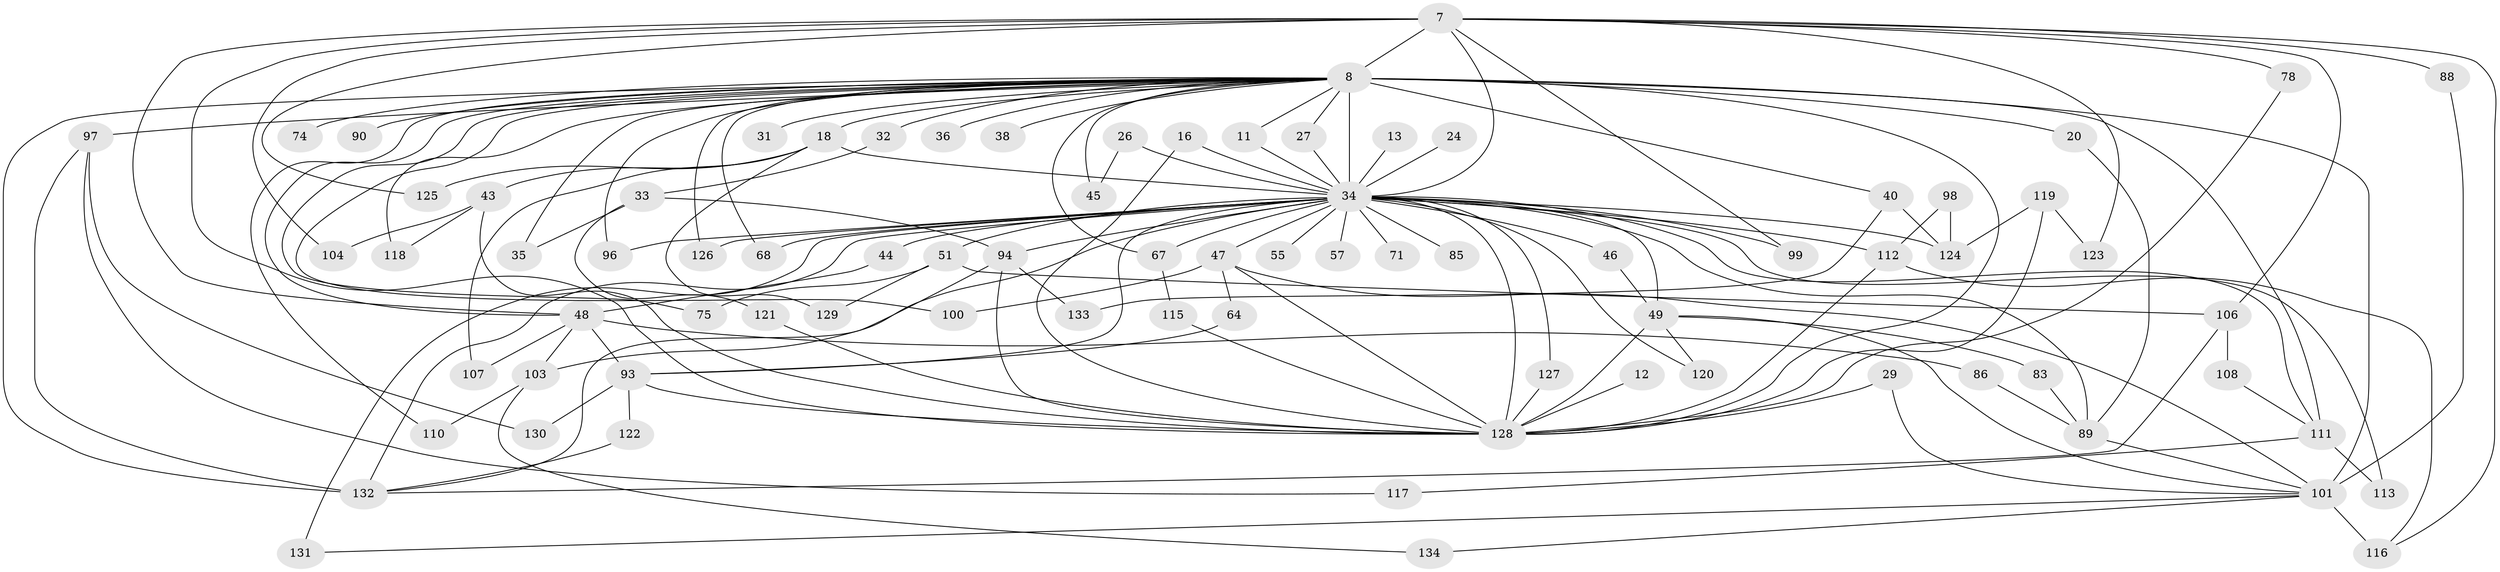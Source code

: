 // original degree distribution, {14: 0.014925373134328358, 17: 0.007462686567164179, 26: 0.007462686567164179, 35: 0.007462686567164179, 18: 0.007462686567164179, 19: 0.007462686567164179, 24: 0.007462686567164179, 37: 0.007462686567164179, 23: 0.007462686567164179, 2: 0.5149253731343284, 3: 0.208955223880597, 4: 0.08955223880597014, 6: 0.05223880597014925, 10: 0.007462686567164179, 5: 0.04477611940298507, 7: 0.007462686567164179}
// Generated by graph-tools (version 1.1) at 2025/48/03/04/25 21:48:00]
// undirected, 80 vertices, 147 edges
graph export_dot {
graph [start="1"]
  node [color=gray90,style=filled];
  7 [super="+1"];
  8 [super="+4+6"];
  11;
  12;
  13;
  16;
  18 [super="+15"];
  20;
  24;
  26;
  27;
  29;
  31;
  32;
  33;
  34 [super="+17+9+10"];
  35;
  36;
  38;
  40;
  43;
  44;
  45;
  46 [super="+25"];
  47;
  48 [super="+41"];
  49 [super="+21+28"];
  51;
  55;
  57;
  64;
  67 [super="+62+60"];
  68;
  71;
  74;
  75;
  78;
  83;
  85;
  86;
  88;
  89 [super="+80"];
  90;
  93 [super="+61+63"];
  94 [super="+76+92"];
  96 [super="+14"];
  97 [super="+58+95"];
  98;
  99;
  100;
  101 [super="+19+73"];
  103 [super="+59"];
  104;
  106;
  107 [super="+52"];
  108;
  110;
  111 [super="+102"];
  112 [super="+53"];
  113;
  115;
  116 [super="+109"];
  117;
  118;
  119;
  120 [super="+56"];
  121;
  122;
  123;
  124 [super="+66"];
  125;
  126;
  127;
  128 [super="+105+91"];
  129 [super="+65"];
  130;
  131 [super="+30"];
  132 [super="+114+87"];
  133;
  134;
  7 -- 8 [weight=6];
  7 -- 78;
  7 -- 104;
  7 -- 106;
  7 -- 125;
  7 -- 34 [weight=7];
  7 -- 99;
  7 -- 88;
  7 -- 123;
  7 -- 48;
  7 -- 128 [weight=4];
  7 -- 116;
  8 -- 18 [weight=2];
  8 -- 32 [weight=2];
  8 -- 35;
  8 -- 38 [weight=2];
  8 -- 40 [weight=2];
  8 -- 90 [weight=2];
  8 -- 96;
  8 -- 132 [weight=2];
  8 -- 11;
  8 -- 20 [weight=2];
  8 -- 27;
  8 -- 31 [weight=2];
  8 -- 45;
  8 -- 48 [weight=2];
  8 -- 68;
  8 -- 74 [weight=2];
  8 -- 75;
  8 -- 97 [weight=4];
  8 -- 100;
  8 -- 101 [weight=4];
  8 -- 110;
  8 -- 126;
  8 -- 36;
  8 -- 111 [weight=3];
  8 -- 118;
  8 -- 34 [weight=10];
  8 -- 67 [weight=2];
  8 -- 128 [weight=10];
  11 -- 34;
  12 -- 128;
  13 -- 34 [weight=2];
  16 -- 34;
  16 -- 128;
  18 -- 43;
  18 -- 107 [weight=2];
  18 -- 125;
  18 -- 129;
  18 -- 34;
  20 -- 89;
  24 -- 34 [weight=2];
  26 -- 45;
  26 -- 34 [weight=2];
  27 -- 34;
  29 -- 101;
  29 -- 128;
  32 -- 33;
  33 -- 35;
  33 -- 121;
  33 -- 94;
  34 -- 44;
  34 -- 131 [weight=2];
  34 -- 67 [weight=3];
  34 -- 71 [weight=2];
  34 -- 94 [weight=4];
  34 -- 46 [weight=2];
  34 -- 47 [weight=2];
  34 -- 111;
  34 -- 112 [weight=2];
  34 -- 124 [weight=2];
  34 -- 55 [weight=2];
  34 -- 120 [weight=2];
  34 -- 128 [weight=9];
  34 -- 68;
  34 -- 85 [weight=2];
  34 -- 99;
  34 -- 103 [weight=2];
  34 -- 49 [weight=2];
  34 -- 113;
  34 -- 51 [weight=2];
  34 -- 57 [weight=2];
  34 -- 126;
  34 -- 127;
  34 -- 93 [weight=2];
  34 -- 89;
  34 -- 132 [weight=2];
  34 -- 96;
  40 -- 133;
  40 -- 124;
  43 -- 104;
  43 -- 118;
  43 -- 128;
  44 -- 48;
  46 -- 49;
  47 -- 64;
  47 -- 100;
  47 -- 128;
  47 -- 101;
  48 -- 107;
  48 -- 103;
  48 -- 86;
  48 -- 93;
  49 -- 83;
  49 -- 120;
  49 -- 128;
  49 -- 101;
  51 -- 75;
  51 -- 106;
  51 -- 129 [weight=2];
  64 -- 93;
  67 -- 115;
  78 -- 128;
  83 -- 89;
  86 -- 89;
  88 -- 101;
  89 -- 101;
  93 -- 130;
  93 -- 122;
  93 -- 128;
  94 -- 133;
  94 -- 128;
  94 -- 132;
  97 -- 130;
  97 -- 117;
  97 -- 132;
  98 -- 112;
  98 -- 124;
  101 -- 116 [weight=2];
  101 -- 131;
  101 -- 134;
  103 -- 110;
  103 -- 134;
  106 -- 108;
  106 -- 132;
  108 -- 111;
  111 -- 113;
  111 -- 117;
  112 -- 128;
  112 -- 116;
  115 -- 128;
  119 -- 123;
  119 -- 124;
  119 -- 128;
  121 -- 128;
  122 -- 132;
  127 -- 128;
}
